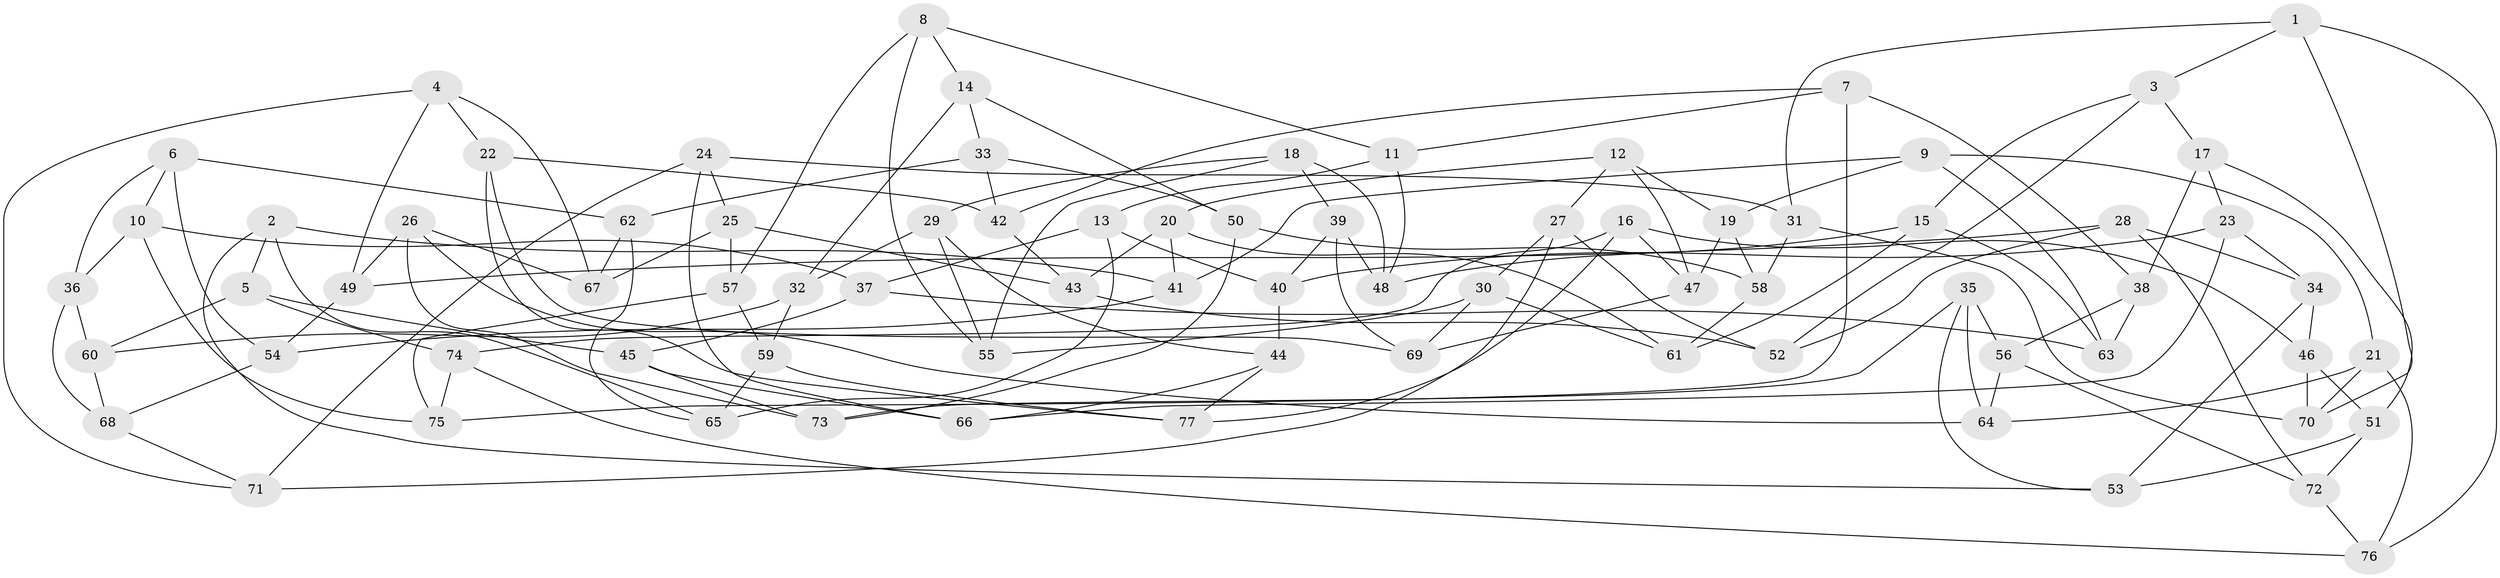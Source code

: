 // Generated by graph-tools (version 1.1) at 2025/03/03/09/25 03:03:02]
// undirected, 77 vertices, 154 edges
graph export_dot {
graph [start="1"]
  node [color=gray90,style=filled];
  1;
  2;
  3;
  4;
  5;
  6;
  7;
  8;
  9;
  10;
  11;
  12;
  13;
  14;
  15;
  16;
  17;
  18;
  19;
  20;
  21;
  22;
  23;
  24;
  25;
  26;
  27;
  28;
  29;
  30;
  31;
  32;
  33;
  34;
  35;
  36;
  37;
  38;
  39;
  40;
  41;
  42;
  43;
  44;
  45;
  46;
  47;
  48;
  49;
  50;
  51;
  52;
  53;
  54;
  55;
  56;
  57;
  58;
  59;
  60;
  61;
  62;
  63;
  64;
  65;
  66;
  67;
  68;
  69;
  70;
  71;
  72;
  73;
  74;
  75;
  76;
  77;
  1 -- 76;
  1 -- 3;
  1 -- 70;
  1 -- 31;
  2 -- 5;
  2 -- 65;
  2 -- 41;
  2 -- 53;
  3 -- 52;
  3 -- 17;
  3 -- 15;
  4 -- 49;
  4 -- 71;
  4 -- 22;
  4 -- 67;
  5 -- 60;
  5 -- 74;
  5 -- 45;
  6 -- 10;
  6 -- 36;
  6 -- 54;
  6 -- 62;
  7 -- 75;
  7 -- 42;
  7 -- 38;
  7 -- 11;
  8 -- 11;
  8 -- 55;
  8 -- 14;
  8 -- 57;
  9 -- 21;
  9 -- 19;
  9 -- 63;
  9 -- 41;
  10 -- 75;
  10 -- 37;
  10 -- 36;
  11 -- 48;
  11 -- 13;
  12 -- 27;
  12 -- 19;
  12 -- 20;
  12 -- 47;
  13 -- 40;
  13 -- 65;
  13 -- 37;
  14 -- 50;
  14 -- 32;
  14 -- 33;
  15 -- 61;
  15 -- 63;
  15 -- 48;
  16 -- 74;
  16 -- 46;
  16 -- 77;
  16 -- 47;
  17 -- 23;
  17 -- 51;
  17 -- 38;
  18 -- 55;
  18 -- 29;
  18 -- 48;
  18 -- 39;
  19 -- 47;
  19 -- 58;
  20 -- 41;
  20 -- 43;
  20 -- 61;
  21 -- 76;
  21 -- 64;
  21 -- 70;
  22 -- 69;
  22 -- 42;
  22 -- 77;
  23 -- 40;
  23 -- 66;
  23 -- 34;
  24 -- 66;
  24 -- 71;
  24 -- 31;
  24 -- 25;
  25 -- 57;
  25 -- 43;
  25 -- 67;
  26 -- 73;
  26 -- 49;
  26 -- 64;
  26 -- 67;
  27 -- 71;
  27 -- 30;
  27 -- 52;
  28 -- 72;
  28 -- 52;
  28 -- 49;
  28 -- 34;
  29 -- 55;
  29 -- 44;
  29 -- 32;
  30 -- 69;
  30 -- 61;
  30 -- 55;
  31 -- 70;
  31 -- 58;
  32 -- 60;
  32 -- 59;
  33 -- 62;
  33 -- 42;
  33 -- 50;
  34 -- 46;
  34 -- 53;
  35 -- 64;
  35 -- 73;
  35 -- 56;
  35 -- 53;
  36 -- 68;
  36 -- 60;
  37 -- 45;
  37 -- 63;
  38 -- 56;
  38 -- 63;
  39 -- 69;
  39 -- 48;
  39 -- 40;
  40 -- 44;
  41 -- 54;
  42 -- 43;
  43 -- 52;
  44 -- 77;
  44 -- 66;
  45 -- 73;
  45 -- 66;
  46 -- 70;
  46 -- 51;
  47 -- 69;
  49 -- 54;
  50 -- 73;
  50 -- 58;
  51 -- 72;
  51 -- 53;
  54 -- 68;
  56 -- 72;
  56 -- 64;
  57 -- 75;
  57 -- 59;
  58 -- 61;
  59 -- 77;
  59 -- 65;
  60 -- 68;
  62 -- 65;
  62 -- 67;
  68 -- 71;
  72 -- 76;
  74 -- 76;
  74 -- 75;
}
